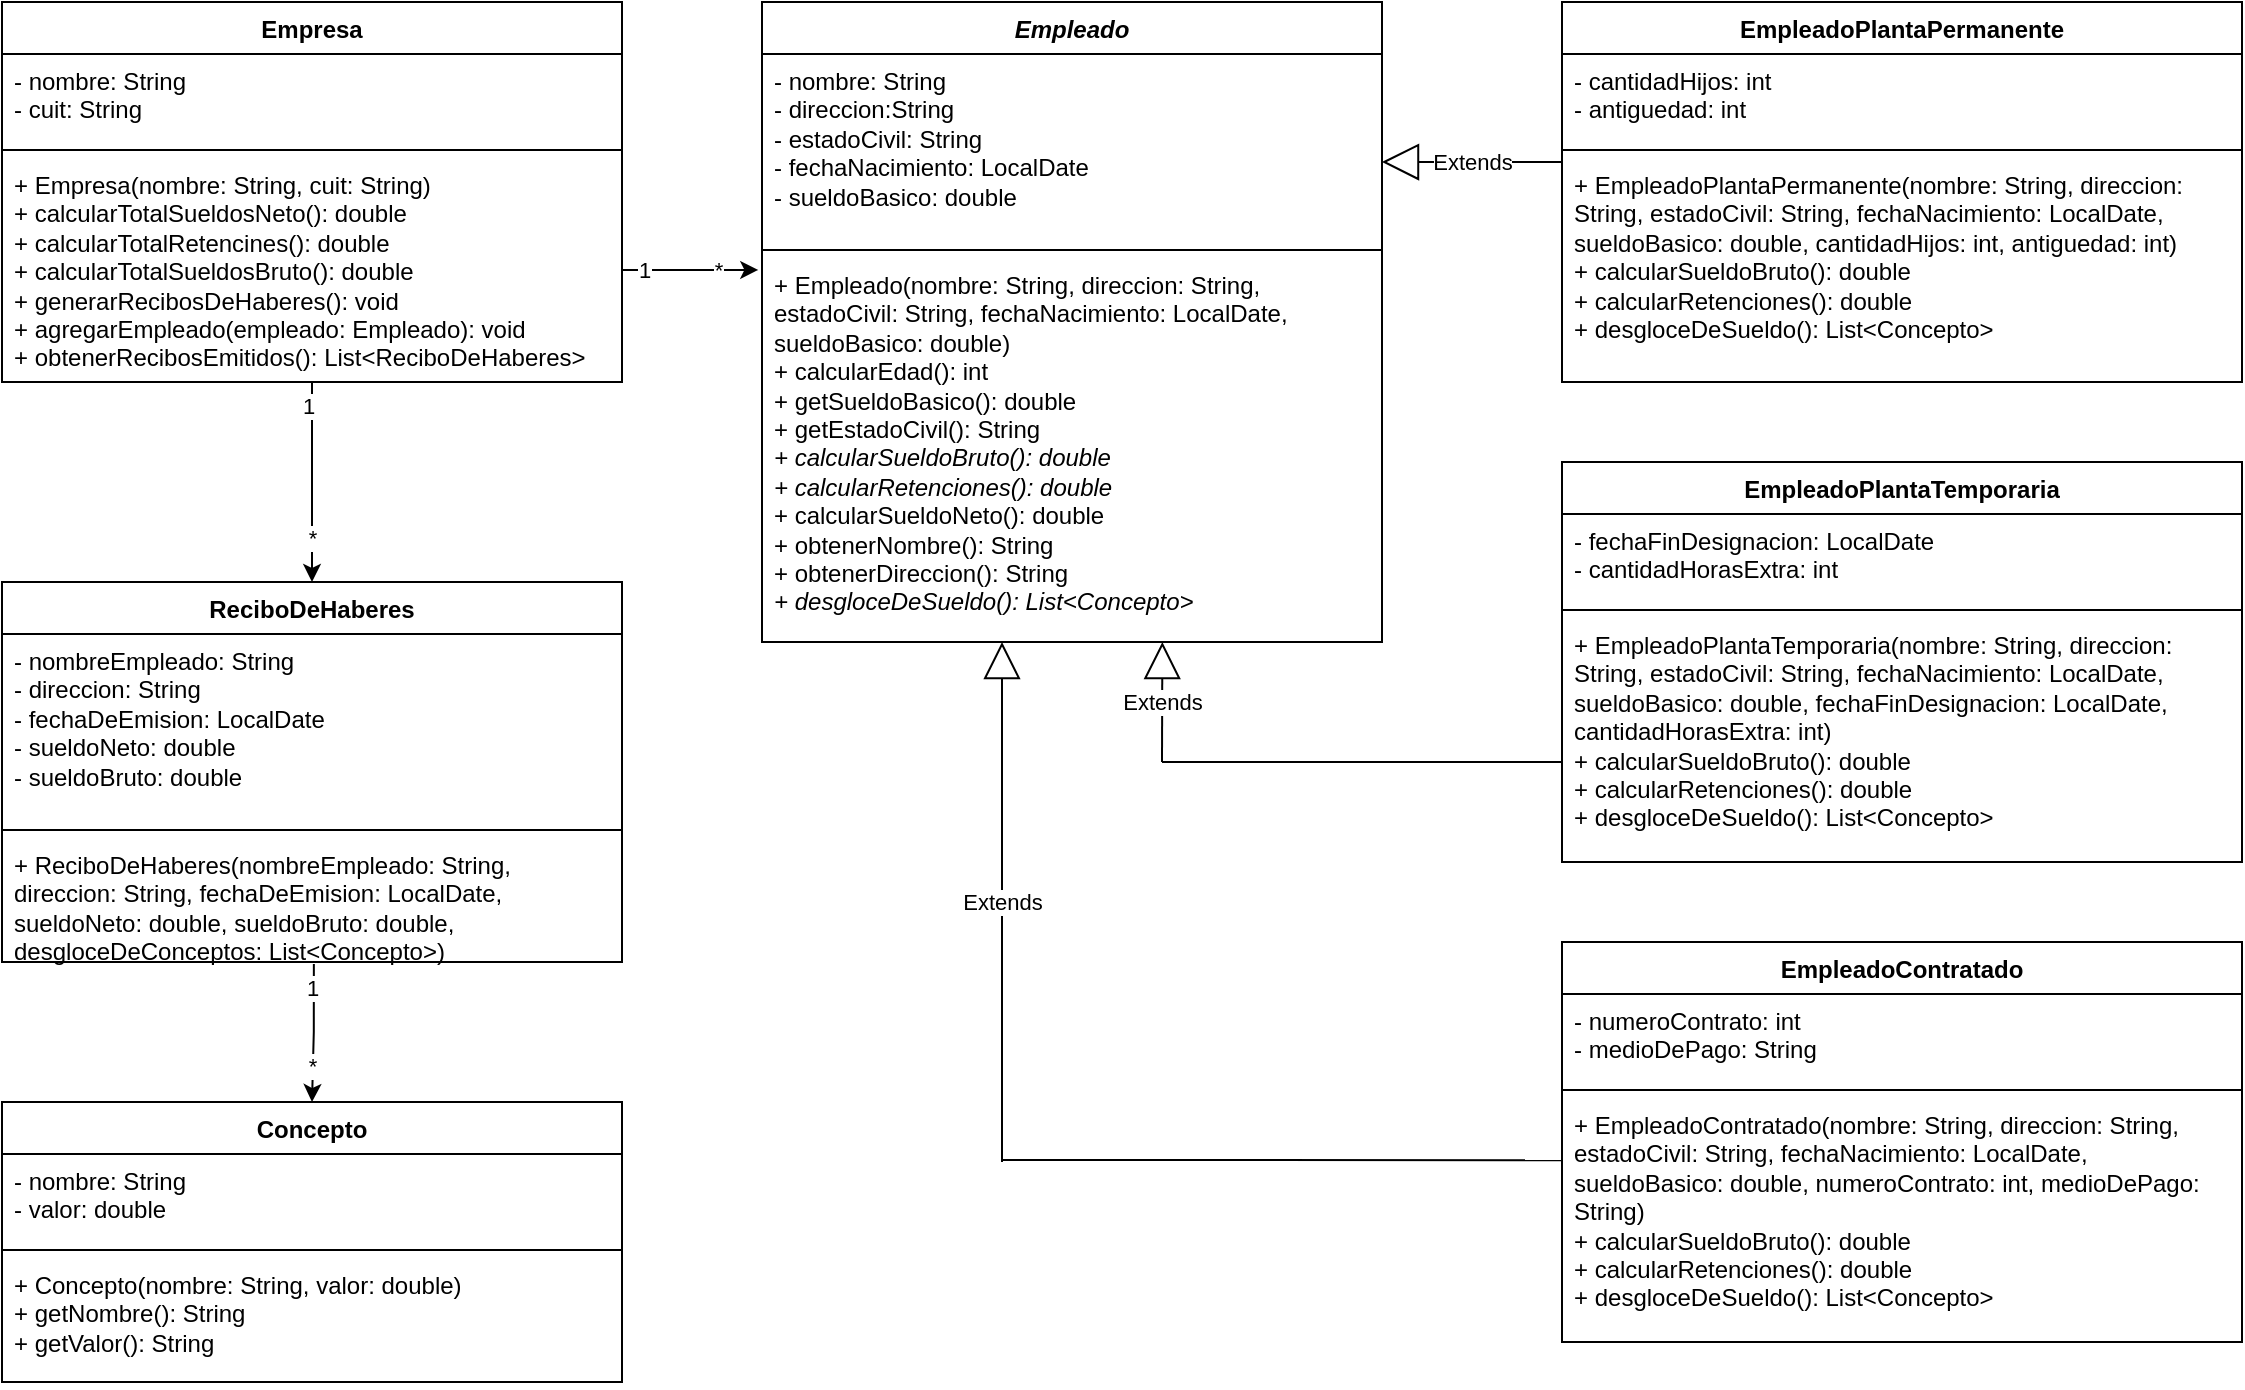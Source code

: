 <mxfile version="26.2.13">
  <diagram name="Page-1" id="c4acf3e9-155e-7222-9cf6-157b1a14988f">
    <mxGraphModel dx="2307" dy="743" grid="1" gridSize="10" guides="1" tooltips="1" connect="1" arrows="1" fold="1" page="1" pageScale="1" pageWidth="1169" pageHeight="827" background="none" math="0" shadow="0">
      <root>
        <mxCell id="0" />
        <mxCell id="1" parent="0" />
        <mxCell id="qmLZUaeu7Fw5jt_uBB8d-35" value="" style="edgeStyle=orthogonalEdgeStyle;rounded=0;orthogonalLoop=1;jettySize=auto;html=1;" parent="1" source="qmLZUaeu7Fw5jt_uBB8d-1" target="qmLZUaeu7Fw5jt_uBB8d-26" edge="1">
          <mxGeometry relative="1" as="geometry" />
        </mxCell>
        <mxCell id="qmLZUaeu7Fw5jt_uBB8d-55" value="1" style="edgeLabel;html=1;align=center;verticalAlign=middle;resizable=0;points=[];" parent="qmLZUaeu7Fw5jt_uBB8d-35" vertex="1" connectable="0">
          <mxGeometry x="-0.76" y="-2" relative="1" as="geometry">
            <mxPoint as="offset" />
          </mxGeometry>
        </mxCell>
        <mxCell id="qmLZUaeu7Fw5jt_uBB8d-56" value="*" style="edgeLabel;html=1;align=center;verticalAlign=middle;resizable=0;points=[];" parent="qmLZUaeu7Fw5jt_uBB8d-35" vertex="1" connectable="0">
          <mxGeometry x="0.554" relative="1" as="geometry">
            <mxPoint as="offset" />
          </mxGeometry>
        </mxCell>
        <mxCell id="qmLZUaeu7Fw5jt_uBB8d-1" value="Empresa" style="swimlane;fontStyle=1;align=center;verticalAlign=top;childLayout=stackLayout;horizontal=1;startSize=26;horizontalStack=0;resizeParent=1;resizeParentMax=0;resizeLast=0;collapsible=1;marginBottom=0;whiteSpace=wrap;html=1;" parent="1" vertex="1">
          <mxGeometry x="20" y="20" width="310" height="190" as="geometry">
            <mxRectangle x="20" y="20" width="90" height="30" as="alternateBounds" />
          </mxGeometry>
        </mxCell>
        <mxCell id="qmLZUaeu7Fw5jt_uBB8d-2" value="- nombre: String&lt;div&gt;- cuit: String&lt;/div&gt;" style="text;strokeColor=none;fillColor=none;align=left;verticalAlign=top;spacingLeft=4;spacingRight=4;overflow=hidden;rotatable=0;points=[[0,0.5],[1,0.5]];portConstraint=eastwest;whiteSpace=wrap;html=1;" parent="qmLZUaeu7Fw5jt_uBB8d-1" vertex="1">
          <mxGeometry y="26" width="310" height="44" as="geometry" />
        </mxCell>
        <mxCell id="qmLZUaeu7Fw5jt_uBB8d-3" value="" style="line;strokeWidth=1;fillColor=none;align=left;verticalAlign=middle;spacingTop=-1;spacingLeft=3;spacingRight=3;rotatable=0;labelPosition=right;points=[];portConstraint=eastwest;strokeColor=inherit;" parent="qmLZUaeu7Fw5jt_uBB8d-1" vertex="1">
          <mxGeometry y="70" width="310" height="8" as="geometry" />
        </mxCell>
        <mxCell id="qmLZUaeu7Fw5jt_uBB8d-4" value="&lt;div&gt;+ Empresa(nombre: String, cuit: String)&lt;/div&gt;+ calcularTotalSueldosNeto(): double&lt;div&gt;+ calcularTotalRetencines(): double&lt;/div&gt;&lt;div&gt;+ calcularTotalSueldosBruto(): double&lt;/div&gt;&lt;div&gt;+ generarRecibosDeHaberes(): void&lt;/div&gt;&lt;div&gt;+ agregarEmpleado(empleado: Empleado): void&lt;/div&gt;&lt;div&gt;+ obtenerRecibosEmitidos(): List&amp;lt;ReciboDeHaberes&amp;gt;&lt;/div&gt;" style="text;strokeColor=none;fillColor=none;align=left;verticalAlign=top;spacingLeft=4;spacingRight=4;overflow=hidden;rotatable=0;points=[[0,0.5],[1,0.5]];portConstraint=eastwest;whiteSpace=wrap;html=1;" parent="qmLZUaeu7Fw5jt_uBB8d-1" vertex="1">
          <mxGeometry y="78" width="310" height="112" as="geometry" />
        </mxCell>
        <mxCell id="qmLZUaeu7Fw5jt_uBB8d-6" value="&lt;i&gt;Empleado&lt;/i&gt;" style="swimlane;fontStyle=1;align=center;verticalAlign=top;childLayout=stackLayout;horizontal=1;startSize=26;horizontalStack=0;resizeParent=1;resizeParentMax=0;resizeLast=0;collapsible=1;marginBottom=0;whiteSpace=wrap;html=1;" parent="1" vertex="1">
          <mxGeometry x="400" y="20" width="310" height="320" as="geometry" />
        </mxCell>
        <mxCell id="qmLZUaeu7Fw5jt_uBB8d-7" value="- nombre: String&lt;div&gt;- direccion:String&lt;/div&gt;&lt;div&gt;- estadoCivil: String&lt;/div&gt;&lt;div&gt;- fechaNacimiento: LocalDate&lt;/div&gt;&lt;div&gt;- sueldoBasico: double&lt;/div&gt;" style="text;strokeColor=none;fillColor=none;align=left;verticalAlign=top;spacingLeft=4;spacingRight=4;overflow=hidden;rotatable=0;points=[[0,0.5],[1,0.5]];portConstraint=eastwest;whiteSpace=wrap;html=1;" parent="qmLZUaeu7Fw5jt_uBB8d-6" vertex="1">
          <mxGeometry y="26" width="310" height="94" as="geometry" />
        </mxCell>
        <mxCell id="qmLZUaeu7Fw5jt_uBB8d-8" value="" style="line;strokeWidth=1;fillColor=none;align=left;verticalAlign=middle;spacingTop=-1;spacingLeft=3;spacingRight=3;rotatable=0;labelPosition=right;points=[];portConstraint=eastwest;strokeColor=inherit;" parent="qmLZUaeu7Fw5jt_uBB8d-6" vertex="1">
          <mxGeometry y="120" width="310" height="8" as="geometry" />
        </mxCell>
        <mxCell id="qmLZUaeu7Fw5jt_uBB8d-9" value="&lt;div&gt;+ Empleado(nombre: String, direccion: String, estadoCivil: String, fechaNacimiento: LocalDate, sueldoBasico: double)&lt;/div&gt;&lt;div&gt;+ calcularEdad(): int&lt;/div&gt;&lt;div&gt;+ getSueldoBasico(): double&lt;/div&gt;&lt;div&gt;+ getEstadoCivil(): String&lt;/div&gt;&lt;div&gt;&lt;i&gt;+ calcularSueldoBruto(): double&lt;/i&gt;&lt;/div&gt;&lt;div&gt;&lt;i&gt;+ calcularRetenciones(): double&lt;/i&gt;&lt;/div&gt;&lt;div&gt;+ calcularSueldoNeto(): double&lt;/div&gt;&lt;div&gt;+ obtenerNombre(): String&lt;/div&gt;&lt;div&gt;+ obtenerDireccion(): String&lt;/div&gt;&lt;div&gt;&lt;i&gt;+ desgloceDeSueldo(): List&amp;lt;Concepto&amp;gt;&lt;/i&gt;&lt;/div&gt;" style="text;strokeColor=none;fillColor=none;align=left;verticalAlign=top;spacingLeft=4;spacingRight=4;overflow=hidden;rotatable=0;points=[[0,0.5],[1,0.5]];portConstraint=eastwest;whiteSpace=wrap;html=1;" parent="qmLZUaeu7Fw5jt_uBB8d-6" vertex="1">
          <mxGeometry y="128" width="310" height="192" as="geometry" />
        </mxCell>
        <mxCell id="qmLZUaeu7Fw5jt_uBB8d-10" value="EmpleadoPlantaPermanente" style="swimlane;fontStyle=1;align=center;verticalAlign=top;childLayout=stackLayout;horizontal=1;startSize=26;horizontalStack=0;resizeParent=1;resizeParentMax=0;resizeLast=0;collapsible=1;marginBottom=0;whiteSpace=wrap;html=1;" parent="1" vertex="1">
          <mxGeometry x="800" y="20" width="340" height="190" as="geometry" />
        </mxCell>
        <mxCell id="qmLZUaeu7Fw5jt_uBB8d-11" value="- cantidadHijos: int&lt;div&gt;- antiguedad: int&lt;/div&gt;" style="text;strokeColor=none;fillColor=none;align=left;verticalAlign=top;spacingLeft=4;spacingRight=4;overflow=hidden;rotatable=0;points=[[0,0.5],[1,0.5]];portConstraint=eastwest;whiteSpace=wrap;html=1;" parent="qmLZUaeu7Fw5jt_uBB8d-10" vertex="1">
          <mxGeometry y="26" width="340" height="44" as="geometry" />
        </mxCell>
        <mxCell id="qmLZUaeu7Fw5jt_uBB8d-12" value="" style="line;strokeWidth=1;fillColor=none;align=left;verticalAlign=middle;spacingTop=-1;spacingLeft=3;spacingRight=3;rotatable=0;labelPosition=right;points=[];portConstraint=eastwest;strokeColor=inherit;" parent="qmLZUaeu7Fw5jt_uBB8d-10" vertex="1">
          <mxGeometry y="70" width="340" height="8" as="geometry" />
        </mxCell>
        <mxCell id="qmLZUaeu7Fw5jt_uBB8d-13" value="&lt;div&gt;+ EmpleadoPlantaPermanente(nombre: String, direccion: String, estadoCivil: String, fechaNacimiento: LocalDate, sueldoBasico: double, cantidadHijos: int, antiguedad: int)&lt;/div&gt;&lt;div&gt;&lt;span style=&quot;background-color: transparent; color: light-dark(rgb(0, 0, 0), rgb(255, 255, 255));&quot;&gt;+ calcularSueldoBruto(): double&lt;/span&gt;&lt;/div&gt;&lt;div&gt;+ calcularRetenciones(): double&lt;/div&gt;&lt;div&gt;+ desgloceDeSueldo(): List&amp;lt;Concepto&amp;gt;&lt;/div&gt;" style="text;strokeColor=none;fillColor=none;align=left;verticalAlign=top;spacingLeft=4;spacingRight=4;overflow=hidden;rotatable=0;points=[[0,0.5],[1,0.5]];portConstraint=eastwest;whiteSpace=wrap;html=1;" parent="qmLZUaeu7Fw5jt_uBB8d-10" vertex="1">
          <mxGeometry y="78" width="340" height="112" as="geometry" />
        </mxCell>
        <mxCell id="qmLZUaeu7Fw5jt_uBB8d-14" value="EmpleadoPlantaTemporaria" style="swimlane;fontStyle=1;align=center;verticalAlign=top;childLayout=stackLayout;horizontal=1;startSize=26;horizontalStack=0;resizeParent=1;resizeParentMax=0;resizeLast=0;collapsible=1;marginBottom=0;whiteSpace=wrap;html=1;" parent="1" vertex="1">
          <mxGeometry x="800" y="250" width="340" height="200" as="geometry" />
        </mxCell>
        <mxCell id="qmLZUaeu7Fw5jt_uBB8d-15" value="- fechaFinDesignacion: LocalDate&lt;div&gt;- cantidadHorasExtra: int&lt;/div&gt;" style="text;strokeColor=none;fillColor=none;align=left;verticalAlign=top;spacingLeft=4;spacingRight=4;overflow=hidden;rotatable=0;points=[[0,0.5],[1,0.5]];portConstraint=eastwest;whiteSpace=wrap;html=1;" parent="qmLZUaeu7Fw5jt_uBB8d-14" vertex="1">
          <mxGeometry y="26" width="340" height="44" as="geometry" />
        </mxCell>
        <mxCell id="qmLZUaeu7Fw5jt_uBB8d-16" value="" style="line;strokeWidth=1;fillColor=none;align=left;verticalAlign=middle;spacingTop=-1;spacingLeft=3;spacingRight=3;rotatable=0;labelPosition=right;points=[];portConstraint=eastwest;strokeColor=inherit;" parent="qmLZUaeu7Fw5jt_uBB8d-14" vertex="1">
          <mxGeometry y="70" width="340" height="8" as="geometry" />
        </mxCell>
        <mxCell id="qmLZUaeu7Fw5jt_uBB8d-17" value="&lt;div&gt;+ EmpleadoPlantaTemporaria(nombre: String, direccion: String, estadoCivil: String, fechaNacimiento: LocalDate, sueldoBasico: double, fechaFinDesignacion: LocalDate, cantidadHorasExtra: int)&lt;/div&gt;&lt;div&gt;&lt;span style=&quot;background-color: transparent; color: light-dark(rgb(0, 0, 0), rgb(255, 255, 255));&quot;&gt;+ calcularSueldoBruto(): double&lt;/span&gt;&lt;/div&gt;&lt;div&gt;+ calcularRetenciones(): double&lt;/div&gt;&lt;div&gt;+ desgloceDeSueldo(): List&amp;lt;Concepto&amp;gt;&lt;/div&gt;" style="text;strokeColor=none;fillColor=none;align=left;verticalAlign=top;spacingLeft=4;spacingRight=4;overflow=hidden;rotatable=0;points=[[0,0.5],[1,0.5]];portConstraint=eastwest;whiteSpace=wrap;html=1;" parent="qmLZUaeu7Fw5jt_uBB8d-14" vertex="1">
          <mxGeometry y="78" width="340" height="122" as="geometry" />
        </mxCell>
        <mxCell id="qmLZUaeu7Fw5jt_uBB8d-18" value="EmpleadoContratado" style="swimlane;fontStyle=1;align=center;verticalAlign=top;childLayout=stackLayout;horizontal=1;startSize=26;horizontalStack=0;resizeParent=1;resizeParentMax=0;resizeLast=0;collapsible=1;marginBottom=0;whiteSpace=wrap;html=1;" parent="1" vertex="1">
          <mxGeometry x="800" y="490" width="340" height="200" as="geometry" />
        </mxCell>
        <mxCell id="qmLZUaeu7Fw5jt_uBB8d-19" value="- numeroContrato: int&lt;div&gt;- medioDePago: String&lt;/div&gt;" style="text;strokeColor=none;fillColor=none;align=left;verticalAlign=top;spacingLeft=4;spacingRight=4;overflow=hidden;rotatable=0;points=[[0,0.5],[1,0.5]];portConstraint=eastwest;whiteSpace=wrap;html=1;" parent="qmLZUaeu7Fw5jt_uBB8d-18" vertex="1">
          <mxGeometry y="26" width="340" height="44" as="geometry" />
        </mxCell>
        <mxCell id="qmLZUaeu7Fw5jt_uBB8d-20" value="" style="line;strokeWidth=1;fillColor=none;align=left;verticalAlign=middle;spacingTop=-1;spacingLeft=3;spacingRight=3;rotatable=0;labelPosition=right;points=[];portConstraint=eastwest;strokeColor=inherit;" parent="qmLZUaeu7Fw5jt_uBB8d-18" vertex="1">
          <mxGeometry y="70" width="340" height="8" as="geometry" />
        </mxCell>
        <mxCell id="qmLZUaeu7Fw5jt_uBB8d-21" value="&lt;div&gt;+ EmpleadoContratado(nombre: String, direccion: String, estadoCivil: String, fechaNacimiento: LocalDate, sueldoBasico: double, numeroContrato: int, medioDePago: String)&lt;/div&gt;&lt;div&gt;&lt;span style=&quot;background-color: transparent; color: light-dark(rgb(0, 0, 0), rgb(255, 255, 255));&quot;&gt;+ calcularSueldoBruto(): double&lt;/span&gt;&lt;/div&gt;&lt;div&gt;+ calcularRetenciones(): double&lt;/div&gt;&lt;div&gt;+ desgloceDeSueldo(): List&amp;lt;Concepto&amp;gt;&lt;/div&gt;" style="text;strokeColor=none;fillColor=none;align=left;verticalAlign=top;spacingLeft=4;spacingRight=4;overflow=hidden;rotatable=0;points=[[0,0.5],[1,0.5]];portConstraint=eastwest;whiteSpace=wrap;html=1;" parent="qmLZUaeu7Fw5jt_uBB8d-18" vertex="1">
          <mxGeometry y="78" width="340" height="122" as="geometry" />
        </mxCell>
        <mxCell id="qmLZUaeu7Fw5jt_uBB8d-22" value="Concepto" style="swimlane;fontStyle=1;align=center;verticalAlign=top;childLayout=stackLayout;horizontal=1;startSize=26;horizontalStack=0;resizeParent=1;resizeParentMax=0;resizeLast=0;collapsible=1;marginBottom=0;whiteSpace=wrap;html=1;" parent="1" vertex="1">
          <mxGeometry x="20" y="570" width="310" height="140" as="geometry" />
        </mxCell>
        <mxCell id="qmLZUaeu7Fw5jt_uBB8d-23" value="- nombre: String&lt;div&gt;- valor: double&lt;/div&gt;" style="text;strokeColor=none;fillColor=none;align=left;verticalAlign=top;spacingLeft=4;spacingRight=4;overflow=hidden;rotatable=0;points=[[0,0.5],[1,0.5]];portConstraint=eastwest;whiteSpace=wrap;html=1;" parent="qmLZUaeu7Fw5jt_uBB8d-22" vertex="1">
          <mxGeometry y="26" width="310" height="44" as="geometry" />
        </mxCell>
        <mxCell id="qmLZUaeu7Fw5jt_uBB8d-24" value="" style="line;strokeWidth=1;fillColor=none;align=left;verticalAlign=middle;spacingTop=-1;spacingLeft=3;spacingRight=3;rotatable=0;labelPosition=right;points=[];portConstraint=eastwest;strokeColor=inherit;" parent="qmLZUaeu7Fw5jt_uBB8d-22" vertex="1">
          <mxGeometry y="70" width="310" height="8" as="geometry" />
        </mxCell>
        <mxCell id="qmLZUaeu7Fw5jt_uBB8d-25" value="&lt;div&gt;+ Concepto(nombre: String, valor: double)&lt;/div&gt;+ getNombre(): String&lt;br&gt;&lt;div&gt;+ getValor(): String&lt;/div&gt;" style="text;strokeColor=none;fillColor=none;align=left;verticalAlign=top;spacingLeft=4;spacingRight=4;overflow=hidden;rotatable=0;points=[[0,0.5],[1,0.5]];portConstraint=eastwest;whiteSpace=wrap;html=1;" parent="qmLZUaeu7Fw5jt_uBB8d-22" vertex="1">
          <mxGeometry y="78" width="310" height="62" as="geometry" />
        </mxCell>
        <mxCell id="qmLZUaeu7Fw5jt_uBB8d-26" value="ReciboDeHaberes" style="swimlane;fontStyle=1;align=center;verticalAlign=top;childLayout=stackLayout;horizontal=1;startSize=26;horizontalStack=0;resizeParent=1;resizeParentMax=0;resizeLast=0;collapsible=1;marginBottom=0;whiteSpace=wrap;html=1;" parent="1" vertex="1">
          <mxGeometry x="20" y="310" width="310" height="190" as="geometry" />
        </mxCell>
        <mxCell id="qmLZUaeu7Fw5jt_uBB8d-27" value="- nombreEmpleado: String&lt;div&gt;- direccion: String&lt;/div&gt;&lt;div&gt;- fechaDeEmision: LocalDate&lt;/div&gt;&lt;div&gt;- sueldoNeto: double&lt;/div&gt;&lt;div&gt;- sueldoBruto: double&lt;/div&gt;" style="text;strokeColor=none;fillColor=none;align=left;verticalAlign=top;spacingLeft=4;spacingRight=4;overflow=hidden;rotatable=0;points=[[0,0.5],[1,0.5]];portConstraint=eastwest;whiteSpace=wrap;html=1;" parent="qmLZUaeu7Fw5jt_uBB8d-26" vertex="1">
          <mxGeometry y="26" width="310" height="94" as="geometry" />
        </mxCell>
        <mxCell id="qmLZUaeu7Fw5jt_uBB8d-28" value="" style="line;strokeWidth=1;fillColor=none;align=left;verticalAlign=middle;spacingTop=-1;spacingLeft=3;spacingRight=3;rotatable=0;labelPosition=right;points=[];portConstraint=eastwest;strokeColor=inherit;" parent="qmLZUaeu7Fw5jt_uBB8d-26" vertex="1">
          <mxGeometry y="120" width="310" height="8" as="geometry" />
        </mxCell>
        <mxCell id="qmLZUaeu7Fw5jt_uBB8d-29" value="&lt;div&gt;+ ReciboDeHaberes(nombreEmpleado: String, direccion: String, fechaDeEmision: LocalDate, sueldoNeto: double, sueldoBruto: double, desgloceDeConceptos: List&amp;lt;Concepto&amp;gt;)&lt;/div&gt;" style="text;strokeColor=none;fillColor=none;align=left;verticalAlign=top;spacingLeft=4;spacingRight=4;overflow=hidden;rotatable=0;points=[[0,0.5],[1,0.5]];portConstraint=eastwest;whiteSpace=wrap;html=1;" parent="qmLZUaeu7Fw5jt_uBB8d-26" vertex="1">
          <mxGeometry y="128" width="310" height="62" as="geometry" />
        </mxCell>
        <mxCell id="qmLZUaeu7Fw5jt_uBB8d-36" style="edgeStyle=orthogonalEdgeStyle;rounded=0;orthogonalLoop=1;jettySize=auto;html=1;entryX=0.5;entryY=0;entryDx=0;entryDy=0;exitX=0.503;exitY=1.016;exitDx=0;exitDy=0;exitPerimeter=0;" parent="1" source="qmLZUaeu7Fw5jt_uBB8d-29" target="qmLZUaeu7Fw5jt_uBB8d-22" edge="1">
          <mxGeometry relative="1" as="geometry" />
        </mxCell>
        <mxCell id="qmLZUaeu7Fw5jt_uBB8d-57" value="1" style="edgeLabel;html=1;align=center;verticalAlign=middle;resizable=0;points=[];" parent="qmLZUaeu7Fw5jt_uBB8d-36" vertex="1" connectable="0">
          <mxGeometry x="-0.677" y="-1" relative="1" as="geometry">
            <mxPoint as="offset" />
          </mxGeometry>
        </mxCell>
        <mxCell id="qmLZUaeu7Fw5jt_uBB8d-58" value="*" style="edgeLabel;html=1;align=center;verticalAlign=middle;resizable=0;points=[];" parent="qmLZUaeu7Fw5jt_uBB8d-36" vertex="1" connectable="0">
          <mxGeometry x="0.493" relative="1" as="geometry">
            <mxPoint as="offset" />
          </mxGeometry>
        </mxCell>
        <mxCell id="qmLZUaeu7Fw5jt_uBB8d-38" value="" style="edgeStyle=orthogonalEdgeStyle;rounded=0;orthogonalLoop=1;jettySize=auto;html=1;entryX=-0.006;entryY=0.031;entryDx=0;entryDy=0;entryPerimeter=0;" parent="1" source="qmLZUaeu7Fw5jt_uBB8d-4" target="qmLZUaeu7Fw5jt_uBB8d-9" edge="1">
          <mxGeometry relative="1" as="geometry" />
        </mxCell>
        <mxCell id="qmLZUaeu7Fw5jt_uBB8d-60" value="1" style="edgeLabel;html=1;align=center;verticalAlign=middle;resizable=0;points=[];" parent="qmLZUaeu7Fw5jt_uBB8d-38" vertex="1" connectable="0">
          <mxGeometry x="-0.687" relative="1" as="geometry">
            <mxPoint as="offset" />
          </mxGeometry>
        </mxCell>
        <mxCell id="qmLZUaeu7Fw5jt_uBB8d-62" value="*" style="edgeLabel;html=1;align=center;verticalAlign=middle;resizable=0;points=[];" parent="qmLZUaeu7Fw5jt_uBB8d-38" vertex="1" connectable="0">
          <mxGeometry x="0.409" relative="1" as="geometry">
            <mxPoint as="offset" />
          </mxGeometry>
        </mxCell>
        <mxCell id="qmLZUaeu7Fw5jt_uBB8d-45" value="Extends" style="endArrow=block;endSize=16;endFill=0;html=1;rounded=0;entryX=-0.002;entryY=-0.024;entryDx=0;entryDy=0;entryPerimeter=0;exitX=0;exitY=0.018;exitDx=0;exitDy=0;exitPerimeter=0;" parent="1" source="qmLZUaeu7Fw5jt_uBB8d-13" edge="1">
          <mxGeometry width="160" relative="1" as="geometry">
            <mxPoint x="779.32" y="100.31" as="sourcePoint" />
            <mxPoint x="710" y="100" as="targetPoint" />
          </mxGeometry>
        </mxCell>
        <mxCell id="qmLZUaeu7Fw5jt_uBB8d-48" value="Extends" style="endArrow=block;endSize=16;endFill=0;html=1;rounded=0;entryX=1;entryY=0.5;entryDx=0;entryDy=0;" parent="1" edge="1">
          <mxGeometry width="160" relative="1" as="geometry">
            <mxPoint x="520" y="600" as="sourcePoint" />
            <mxPoint x="520" y="340" as="targetPoint" />
          </mxGeometry>
        </mxCell>
        <mxCell id="qmLZUaeu7Fw5jt_uBB8d-52" value="" style="endArrow=none;html=1;rounded=0;entryX=-0.001;entryY=0.255;entryDx=0;entryDy=0;entryPerimeter=0;" parent="1" target="qmLZUaeu7Fw5jt_uBB8d-21" edge="1">
          <mxGeometry width="50" height="50" relative="1" as="geometry">
            <mxPoint x="520" y="599" as="sourcePoint" />
            <mxPoint x="820" y="540" as="targetPoint" />
          </mxGeometry>
        </mxCell>
        <mxCell id="qmLZUaeu7Fw5jt_uBB8d-53" value="" style="endArrow=none;html=1;rounded=0;entryX=-0.001;entryY=0.255;entryDx=0;entryDy=0;entryPerimeter=0;" parent="1" edge="1">
          <mxGeometry width="50" height="50" relative="1" as="geometry">
            <mxPoint x="600" y="400" as="sourcePoint" />
            <mxPoint x="800" y="400" as="targetPoint" />
          </mxGeometry>
        </mxCell>
        <mxCell id="qmLZUaeu7Fw5jt_uBB8d-47" value="Extends" style="endArrow=block;endSize=16;endFill=0;html=1;rounded=0;entryX=1;entryY=0.5;entryDx=0;entryDy=0;" parent="1" edge="1">
          <mxGeometry width="160" relative="1" as="geometry">
            <mxPoint x="600" y="400" as="sourcePoint" />
            <mxPoint x="600.17" y="340" as="targetPoint" />
          </mxGeometry>
        </mxCell>
      </root>
    </mxGraphModel>
  </diagram>
</mxfile>
